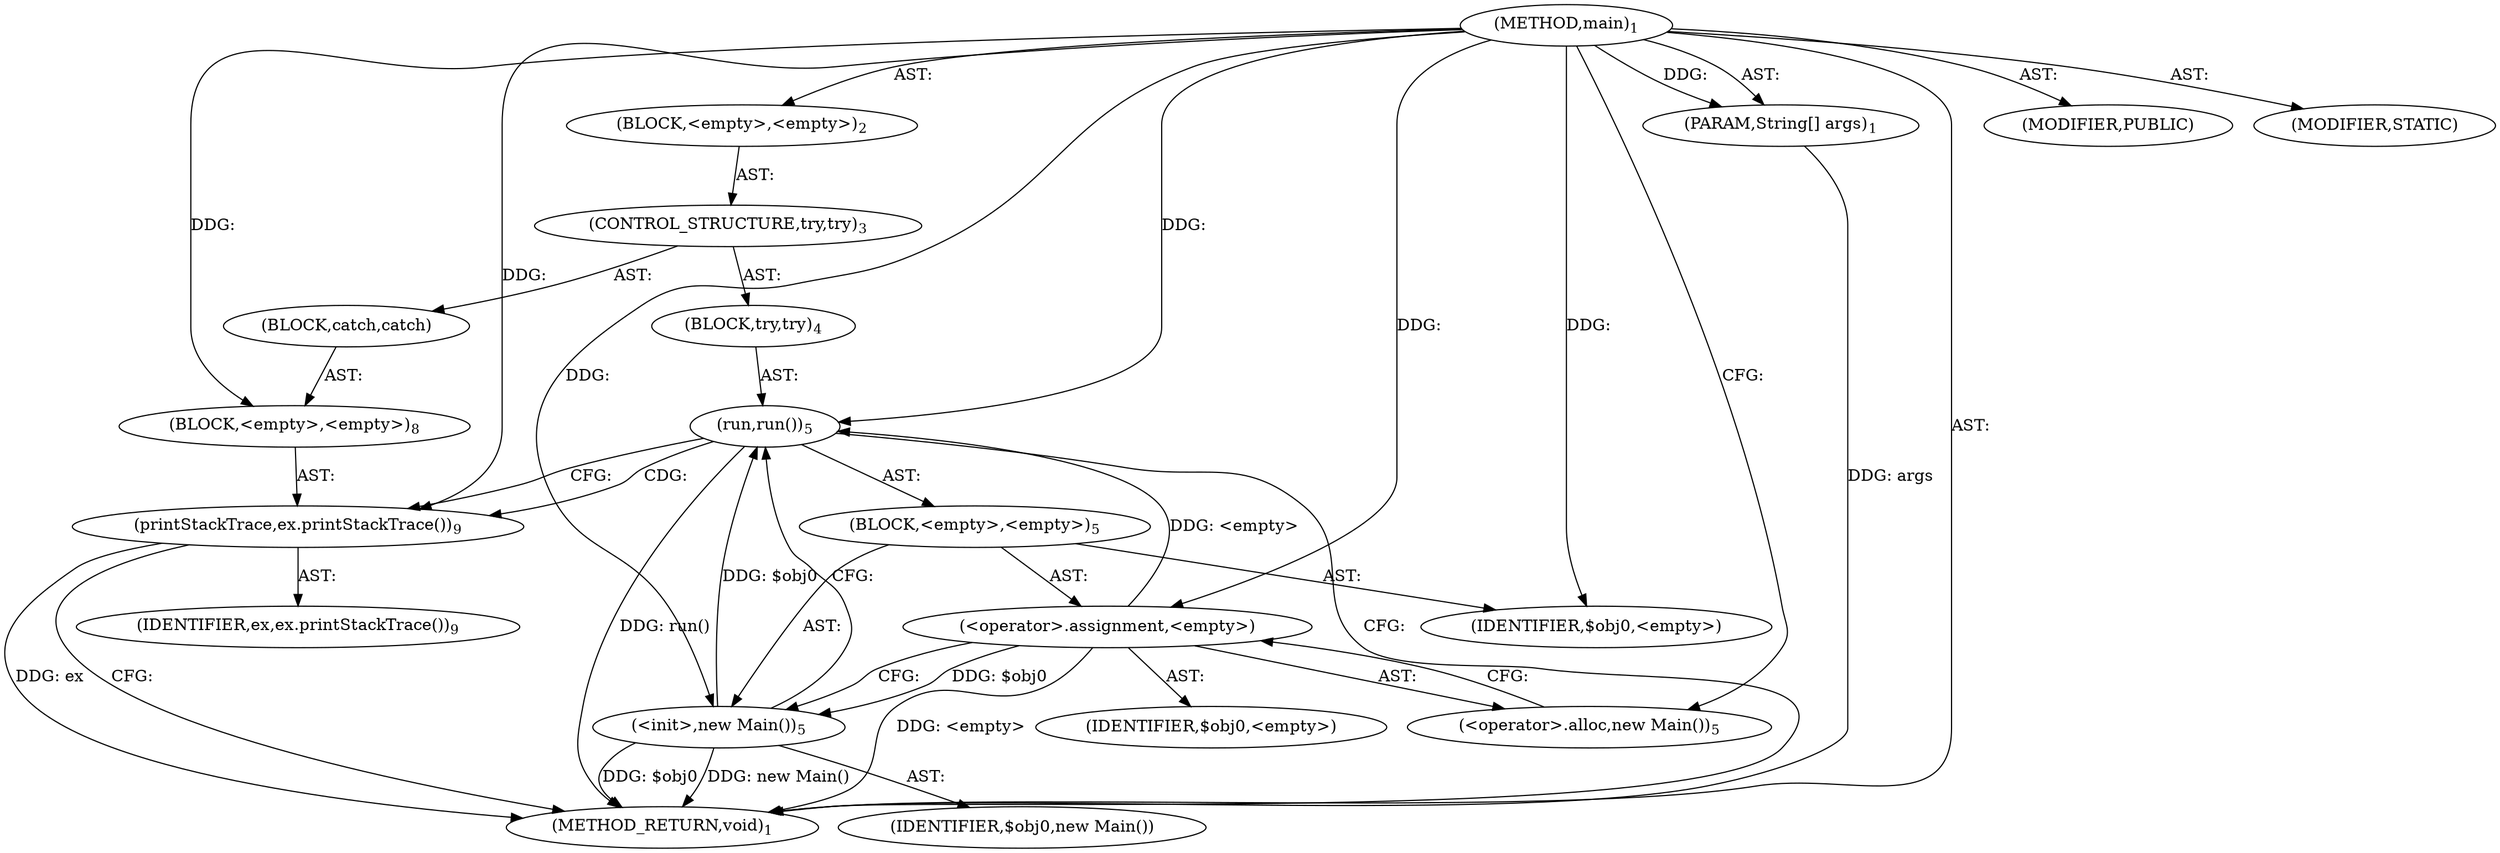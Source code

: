 digraph "main" {  
"17" [label = <(METHOD,main)<SUB>1</SUB>> ]
"18" [label = <(PARAM,String[] args)<SUB>1</SUB>> ]
"19" [label = <(BLOCK,&lt;empty&gt;,&lt;empty&gt;)<SUB>2</SUB>> ]
"20" [label = <(CONTROL_STRUCTURE,try,try)<SUB>3</SUB>> ]
"21" [label = <(BLOCK,try,try)<SUB>4</SUB>> ]
"22" [label = <(run,run())<SUB>5</SUB>> ]
"23" [label = <(BLOCK,&lt;empty&gt;,&lt;empty&gt;)<SUB>5</SUB>> ]
"24" [label = <(&lt;operator&gt;.assignment,&lt;empty&gt;)> ]
"25" [label = <(IDENTIFIER,$obj0,&lt;empty&gt;)> ]
"26" [label = <(&lt;operator&gt;.alloc,new Main())<SUB>5</SUB>> ]
"27" [label = <(&lt;init&gt;,new Main())<SUB>5</SUB>> ]
"28" [label = <(IDENTIFIER,$obj0,new Main())> ]
"29" [label = <(IDENTIFIER,$obj0,&lt;empty&gt;)> ]
"30" [label = <(BLOCK,catch,catch)> ]
"31" [label = <(BLOCK,&lt;empty&gt;,&lt;empty&gt;)<SUB>8</SUB>> ]
"32" [label = <(printStackTrace,ex.printStackTrace())<SUB>9</SUB>> ]
"33" [label = <(IDENTIFIER,ex,ex.printStackTrace())<SUB>9</SUB>> ]
"34" [label = <(MODIFIER,PUBLIC)> ]
"35" [label = <(MODIFIER,STATIC)> ]
"36" [label = <(METHOD_RETURN,void)<SUB>1</SUB>> ]
  "17" -> "18"  [ label = "AST: "] 
  "17" -> "19"  [ label = "AST: "] 
  "17" -> "34"  [ label = "AST: "] 
  "17" -> "35"  [ label = "AST: "] 
  "17" -> "36"  [ label = "AST: "] 
  "19" -> "20"  [ label = "AST: "] 
  "20" -> "21"  [ label = "AST: "] 
  "20" -> "30"  [ label = "AST: "] 
  "21" -> "22"  [ label = "AST: "] 
  "22" -> "23"  [ label = "AST: "] 
  "23" -> "24"  [ label = "AST: "] 
  "23" -> "27"  [ label = "AST: "] 
  "23" -> "29"  [ label = "AST: "] 
  "24" -> "25"  [ label = "AST: "] 
  "24" -> "26"  [ label = "AST: "] 
  "27" -> "28"  [ label = "AST: "] 
  "30" -> "31"  [ label = "AST: "] 
  "31" -> "32"  [ label = "AST: "] 
  "32" -> "33"  [ label = "AST: "] 
  "22" -> "36"  [ label = "CFG: "] 
  "22" -> "32"  [ label = "CFG: "] 
  "32" -> "36"  [ label = "CFG: "] 
  "24" -> "27"  [ label = "CFG: "] 
  "27" -> "22"  [ label = "CFG: "] 
  "26" -> "24"  [ label = "CFG: "] 
  "17" -> "26"  [ label = "CFG: "] 
  "18" -> "36"  [ label = "DDG: args"] 
  "24" -> "36"  [ label = "DDG: &lt;empty&gt;"] 
  "27" -> "36"  [ label = "DDG: $obj0"] 
  "27" -> "36"  [ label = "DDG: new Main()"] 
  "22" -> "36"  [ label = "DDG: run()"] 
  "32" -> "36"  [ label = "DDG: ex"] 
  "17" -> "18"  [ label = "DDG: "] 
  "17" -> "31"  [ label = "DDG: "] 
  "24" -> "22"  [ label = "DDG: &lt;empty&gt;"] 
  "27" -> "22"  [ label = "DDG: $obj0"] 
  "17" -> "22"  [ label = "DDG: "] 
  "17" -> "24"  [ label = "DDG: "] 
  "17" -> "29"  [ label = "DDG: "] 
  "17" -> "32"  [ label = "DDG: "] 
  "24" -> "27"  [ label = "DDG: $obj0"] 
  "17" -> "27"  [ label = "DDG: "] 
  "22" -> "32"  [ label = "CDG: "] 
}
